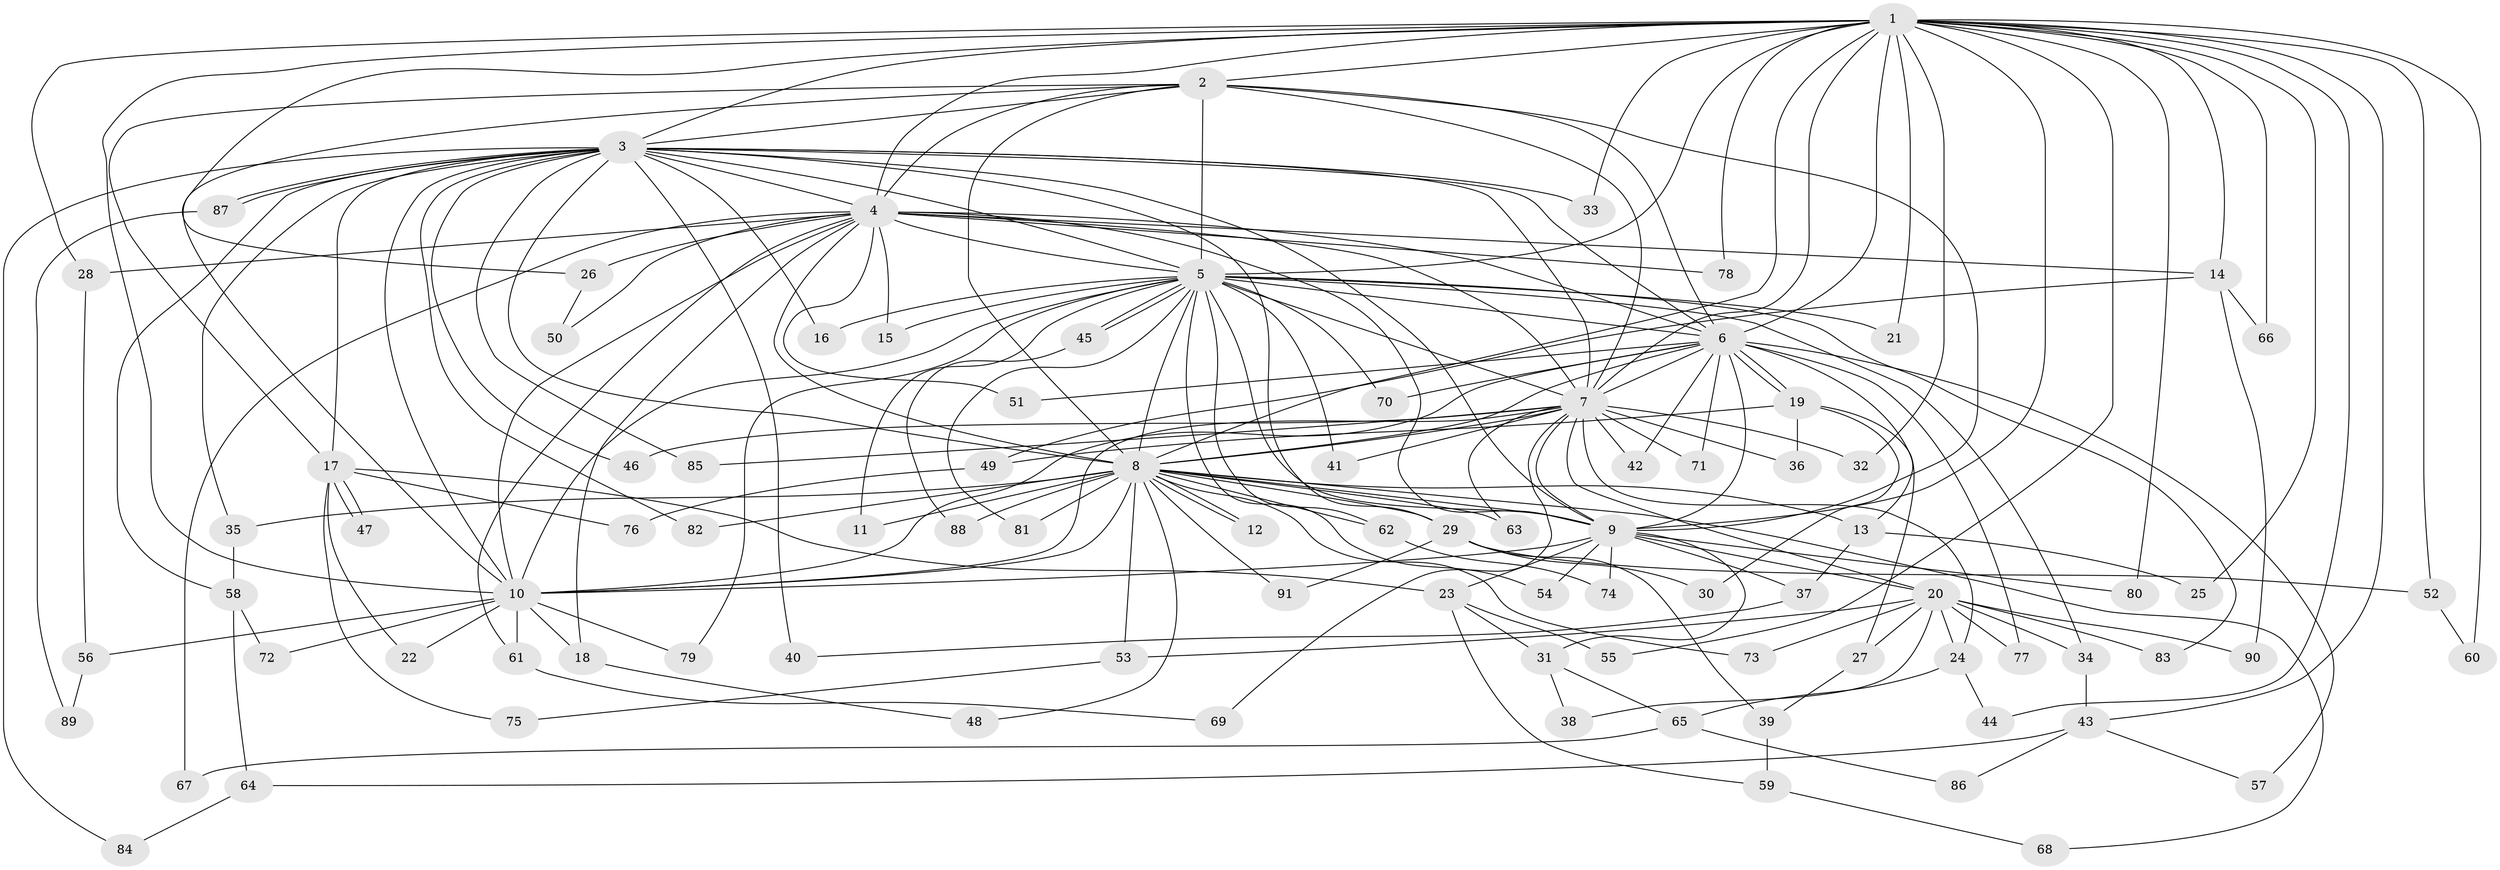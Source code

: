 // coarse degree distribution, {27: 0.022222222222222223, 6: 0.022222222222222223, 1: 0.2222222222222222, 2: 0.4888888888888889, 3: 0.1111111111111111, 18: 0.022222222222222223, 5: 0.044444444444444446, 9: 0.022222222222222223, 17: 0.022222222222222223, 4: 0.022222222222222223}
// Generated by graph-tools (version 1.1) at 2025/48/03/04/25 21:48:02]
// undirected, 91 vertices, 207 edges
graph export_dot {
graph [start="1"]
  node [color=gray90,style=filled];
  1;
  2;
  3;
  4;
  5;
  6;
  7;
  8;
  9;
  10;
  11;
  12;
  13;
  14;
  15;
  16;
  17;
  18;
  19;
  20;
  21;
  22;
  23;
  24;
  25;
  26;
  27;
  28;
  29;
  30;
  31;
  32;
  33;
  34;
  35;
  36;
  37;
  38;
  39;
  40;
  41;
  42;
  43;
  44;
  45;
  46;
  47;
  48;
  49;
  50;
  51;
  52;
  53;
  54;
  55;
  56;
  57;
  58;
  59;
  60;
  61;
  62;
  63;
  64;
  65;
  66;
  67;
  68;
  69;
  70;
  71;
  72;
  73;
  74;
  75;
  76;
  77;
  78;
  79;
  80;
  81;
  82;
  83;
  84;
  85;
  86;
  87;
  88;
  89;
  90;
  91;
  1 -- 2;
  1 -- 3;
  1 -- 4;
  1 -- 5;
  1 -- 6;
  1 -- 7;
  1 -- 8;
  1 -- 9;
  1 -- 10;
  1 -- 14;
  1 -- 21;
  1 -- 25;
  1 -- 26;
  1 -- 28;
  1 -- 32;
  1 -- 33;
  1 -- 43;
  1 -- 44;
  1 -- 52;
  1 -- 55;
  1 -- 60;
  1 -- 66;
  1 -- 78;
  1 -- 80;
  2 -- 3;
  2 -- 4;
  2 -- 5;
  2 -- 6;
  2 -- 7;
  2 -- 8;
  2 -- 9;
  2 -- 10;
  2 -- 17;
  3 -- 4;
  3 -- 5;
  3 -- 6;
  3 -- 7;
  3 -- 8;
  3 -- 9;
  3 -- 10;
  3 -- 16;
  3 -- 17;
  3 -- 29;
  3 -- 33;
  3 -- 35;
  3 -- 40;
  3 -- 46;
  3 -- 58;
  3 -- 82;
  3 -- 84;
  3 -- 85;
  3 -- 87;
  3 -- 87;
  4 -- 5;
  4 -- 6;
  4 -- 7;
  4 -- 8;
  4 -- 9;
  4 -- 10;
  4 -- 14;
  4 -- 15;
  4 -- 18;
  4 -- 26;
  4 -- 28;
  4 -- 50;
  4 -- 51;
  4 -- 61;
  4 -- 67;
  4 -- 78;
  5 -- 6;
  5 -- 7;
  5 -- 8;
  5 -- 9;
  5 -- 10;
  5 -- 11;
  5 -- 15;
  5 -- 16;
  5 -- 21;
  5 -- 34;
  5 -- 41;
  5 -- 45;
  5 -- 45;
  5 -- 54;
  5 -- 62;
  5 -- 70;
  5 -- 79;
  5 -- 81;
  5 -- 83;
  6 -- 7;
  6 -- 8;
  6 -- 9;
  6 -- 10;
  6 -- 13;
  6 -- 19;
  6 -- 19;
  6 -- 42;
  6 -- 51;
  6 -- 57;
  6 -- 70;
  6 -- 71;
  6 -- 77;
  7 -- 8;
  7 -- 9;
  7 -- 10;
  7 -- 20;
  7 -- 24;
  7 -- 32;
  7 -- 36;
  7 -- 41;
  7 -- 42;
  7 -- 46;
  7 -- 63;
  7 -- 69;
  7 -- 71;
  7 -- 85;
  8 -- 9;
  8 -- 10;
  8 -- 11;
  8 -- 12;
  8 -- 12;
  8 -- 13;
  8 -- 29;
  8 -- 35;
  8 -- 48;
  8 -- 53;
  8 -- 62;
  8 -- 63;
  8 -- 68;
  8 -- 73;
  8 -- 81;
  8 -- 82;
  8 -- 88;
  8 -- 91;
  9 -- 10;
  9 -- 20;
  9 -- 23;
  9 -- 31;
  9 -- 37;
  9 -- 54;
  9 -- 74;
  9 -- 80;
  10 -- 18;
  10 -- 22;
  10 -- 56;
  10 -- 61;
  10 -- 72;
  10 -- 79;
  13 -- 25;
  13 -- 37;
  14 -- 49;
  14 -- 66;
  14 -- 90;
  17 -- 22;
  17 -- 23;
  17 -- 47;
  17 -- 47;
  17 -- 75;
  17 -- 76;
  18 -- 48;
  19 -- 27;
  19 -- 30;
  19 -- 36;
  19 -- 49;
  20 -- 24;
  20 -- 27;
  20 -- 34;
  20 -- 38;
  20 -- 53;
  20 -- 73;
  20 -- 77;
  20 -- 83;
  20 -- 90;
  23 -- 31;
  23 -- 55;
  23 -- 59;
  24 -- 44;
  24 -- 65;
  26 -- 50;
  27 -- 39;
  28 -- 56;
  29 -- 30;
  29 -- 39;
  29 -- 52;
  29 -- 91;
  31 -- 38;
  31 -- 65;
  34 -- 43;
  35 -- 58;
  37 -- 40;
  39 -- 59;
  43 -- 57;
  43 -- 64;
  43 -- 86;
  45 -- 88;
  49 -- 76;
  52 -- 60;
  53 -- 75;
  56 -- 89;
  58 -- 64;
  58 -- 72;
  59 -- 68;
  61 -- 69;
  62 -- 74;
  64 -- 84;
  65 -- 67;
  65 -- 86;
  87 -- 89;
}
